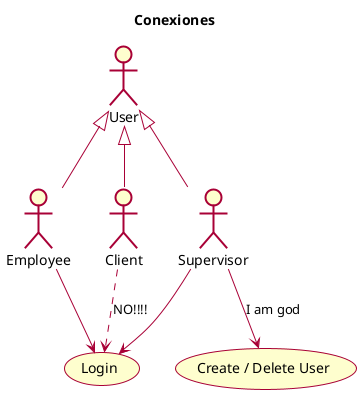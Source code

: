 @startuml Samples
    skin rose
    skinparam classFontName Calibri
    skinparam shadowing false

    title Diagrama by Gerardo Tordoya
'====================================

@startuml Samples
    skin rose
    skinparam classFontName Calibri
    skinparam shadowing false

    title Conexiones
'====================================

Employee -up-|> User
Client -up-|> User
Supervisor -up-|> User
Employee --> (Login)
Supervisor --> (Login)
Client ..> (Login) : NO!!!!
Supervisor --> (Create / Delete User): I am god

@enduml